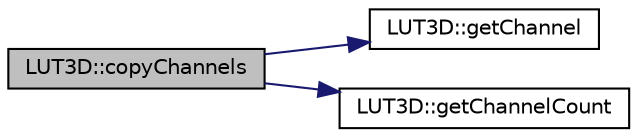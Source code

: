 digraph "LUT3D::copyChannels"
{
 // INTERACTIVE_SVG=YES
  edge [fontname="Helvetica",fontsize="10",labelfontname="Helvetica",labelfontsize="10"];
  node [fontname="Helvetica",fontsize="10",shape=record];
  rankdir="LR";
  Node1 [label="LUT3D::copyChannels",height=0.2,width=0.4,color="black", fillcolor="grey75", style="filled", fontcolor="black"];
  Node1 -> Node2 [color="midnightblue",fontsize="10",style="solid",fontname="Helvetica"];
  Node2 [label="LUT3D::getChannel",height=0.2,width=0.4,color="black", fillcolor="white", style="filled",URL="$d7/d15/class_l_u_t3_d.html#a69ac064af63fb20ad07822b29694f158"];
  Node1 -> Node3 [color="midnightblue",fontsize="10",style="solid",fontname="Helvetica"];
  Node3 [label="LUT3D::getChannelCount",height=0.2,width=0.4,color="black", fillcolor="white", style="filled",URL="$d7/d15/class_l_u_t3_d.html#af08d43be300db99024f2618034580ef0"];
}
